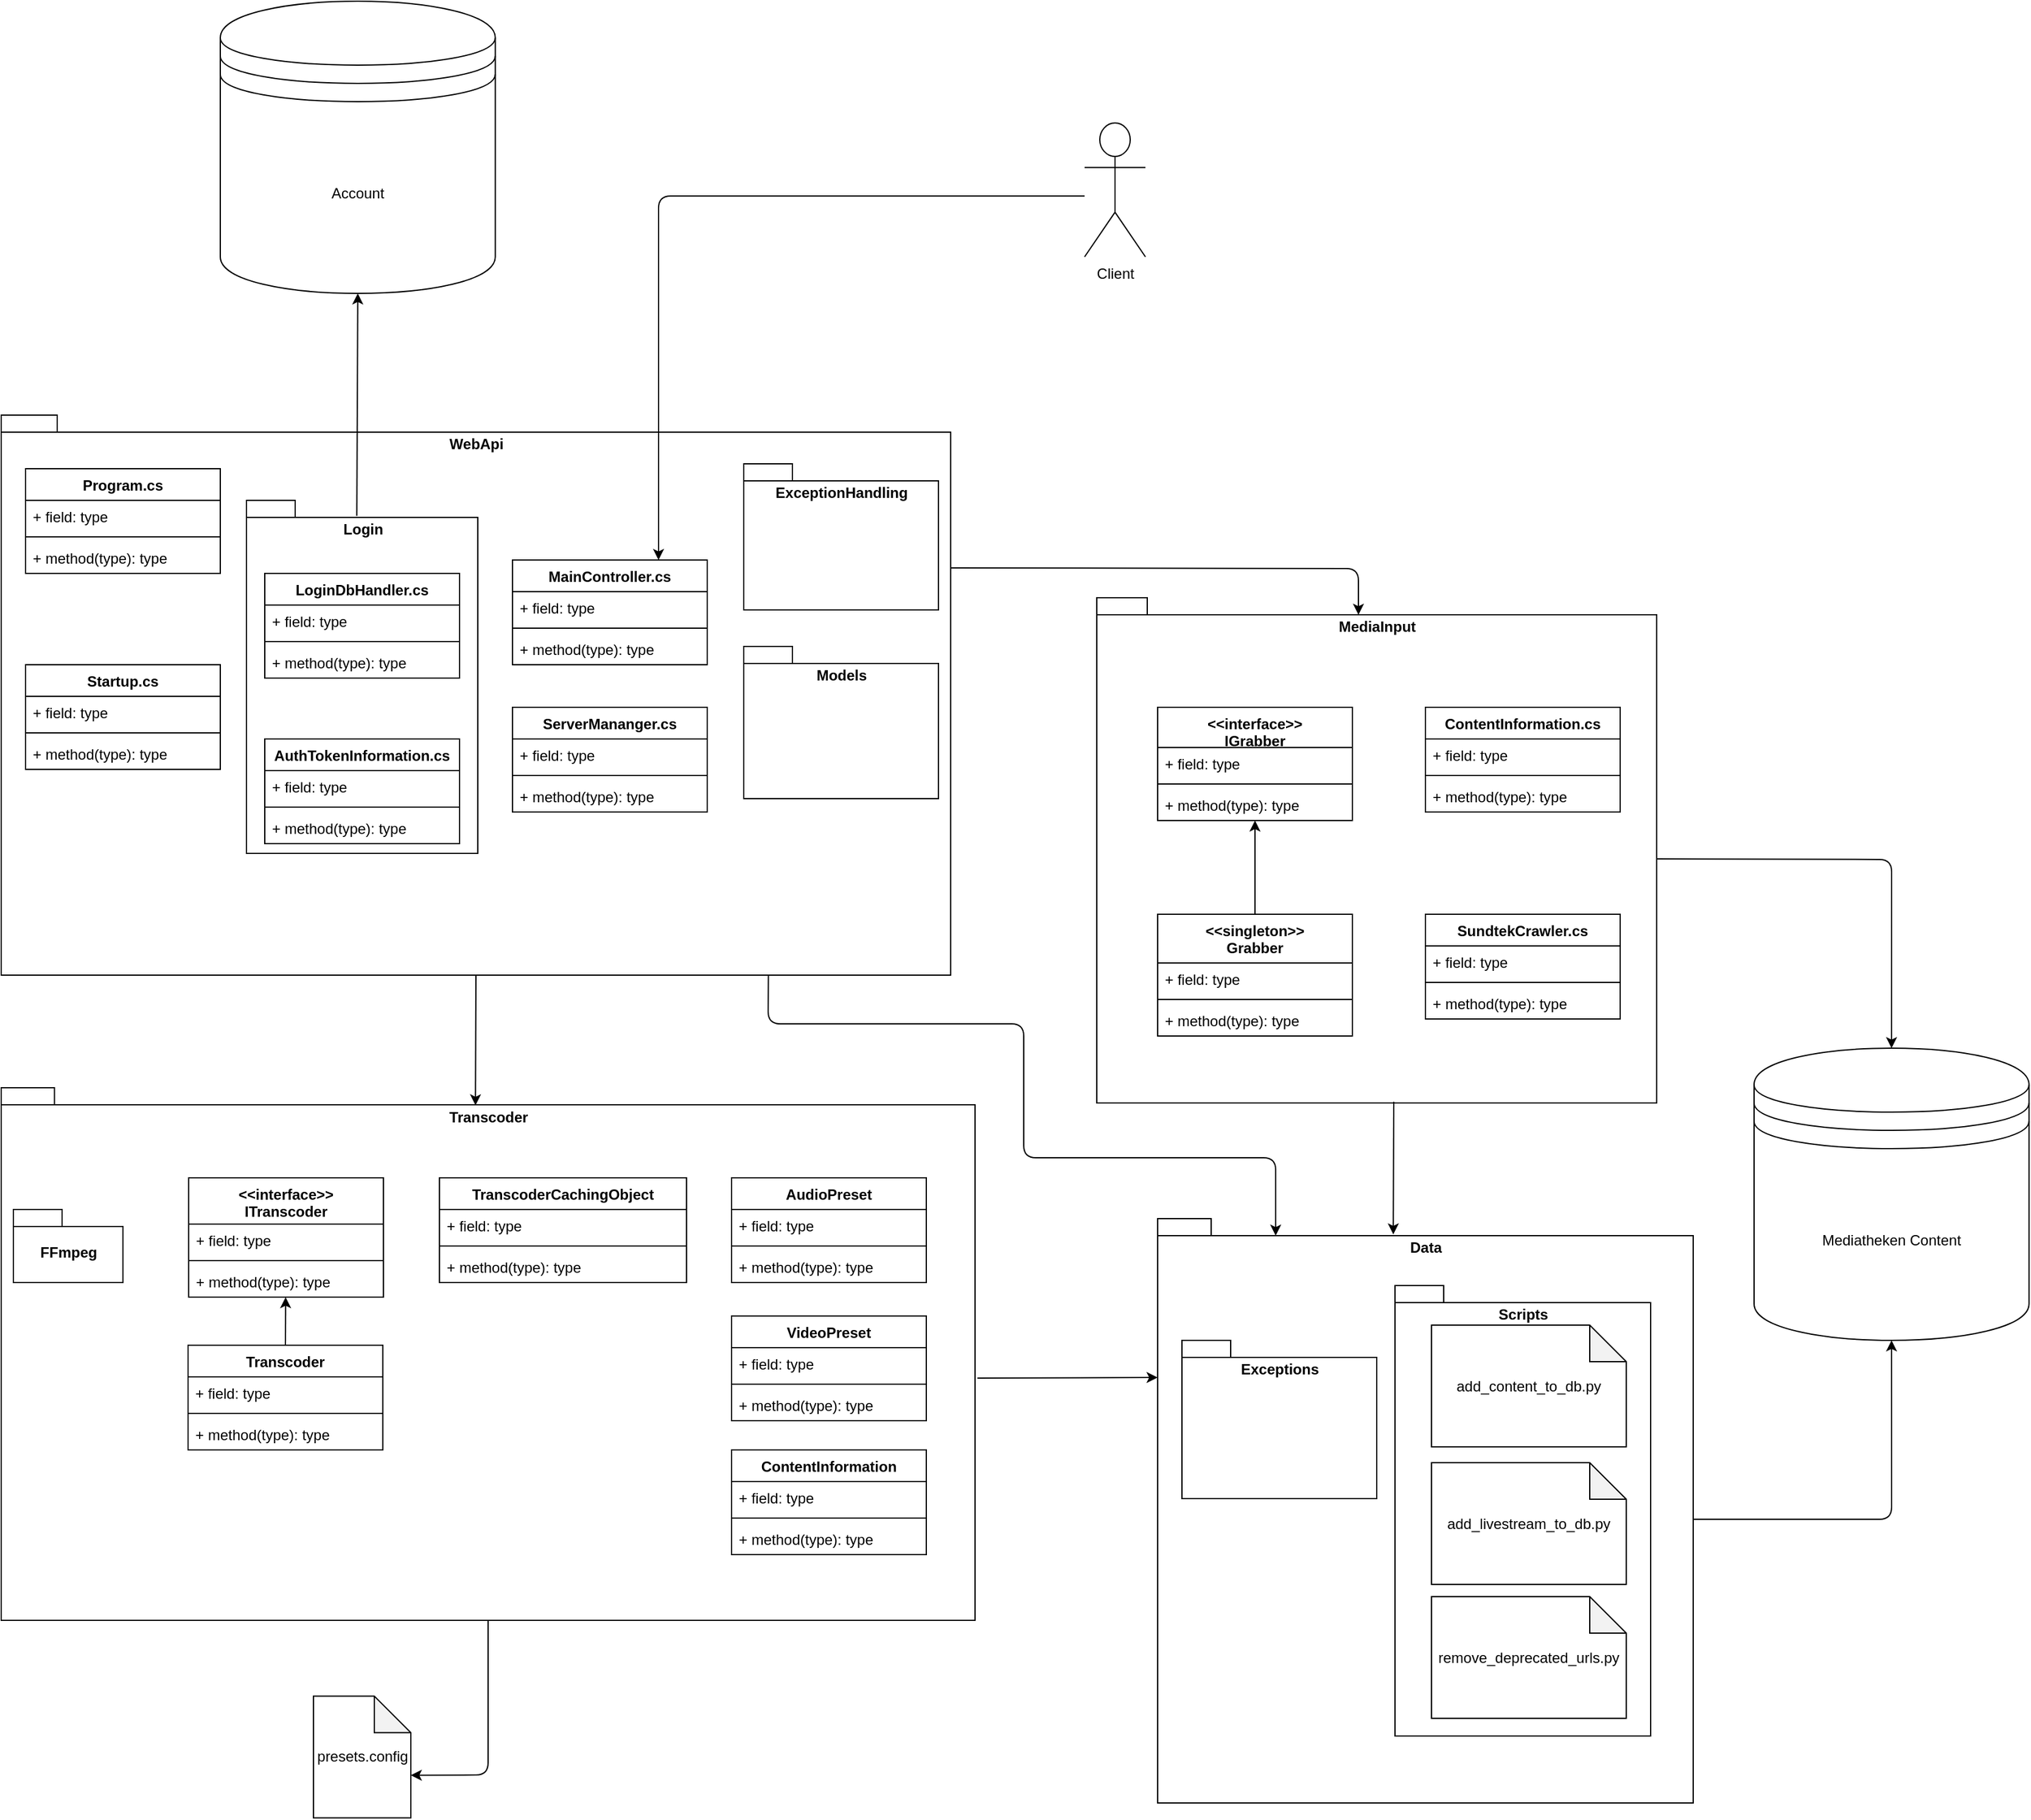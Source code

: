 <mxfile version="13.0.6" type="device"><diagram name="Page-1" id="b5b7bab2-c9e2-2cf4-8b2a-24fd1a2a6d21"><mxGraphModel dx="2370" dy="3526" grid="1" gridSize="10" guides="1" tooltips="1" connect="1" arrows="1" fold="1" page="1" pageScale="1" pageWidth="827" pageHeight="1169" background="#ffffff" math="0" shadow="0"><root><mxCell id="0"/><mxCell id="1" parent="0"/><mxCell id="Hicv4urQQX3qn9e3NL7k-65" value="" style="endArrow=classic;html=1;entryX=0;entryY=0;entryDx=215;entryDy=14;entryPerimeter=0;exitX=0;exitY=0;exitDx=780;exitDy=125.5;exitPerimeter=0;targetPerimeterSpacing=0;endFill=1;" parent="1" source="Hicv4urQQX3qn9e3NL7k-2" target="Hicv4urQQX3qn9e3NL7k-1" edge="1"><mxGeometry width="50" height="50" relative="1" as="geometry"><mxPoint x="580" y="-350" as="sourcePoint"/><mxPoint x="1220" y="-550" as="targetPoint"/><Array as="points"><mxPoint x="1215" y="-724"/></Array></mxGeometry></mxCell><mxCell id="jn7UwbHRHGk1uHxZpsAY-25" value="Data" style="shape=folder;fontStyle=1;spacingTop=10;tabWidth=40;tabHeight=14;tabPosition=left;html=1;verticalAlign=top;" parent="1" vertex="1"><mxGeometry x="1050" y="-190" width="440" height="480" as="geometry"/></mxCell><mxCell id="RDvKEV8XYJhebpMz5UqM-1" value="Scripts" style="shape=folder;fontStyle=1;spacingTop=10;tabWidth=40;tabHeight=14;tabPosition=left;html=1;horizontal=1;verticalAlign=top;" parent="1" vertex="1"><mxGeometry x="1245" y="-135" width="210" height="370" as="geometry"/></mxCell><mxCell id="Hicv4urQQX3qn9e3NL7k-1" value="MediaInput" style="shape=folder;fontStyle=1;spacingTop=10;tabWidth=40;tabHeight=14;tabPosition=left;html=1;horizontal=1;verticalAlign=top;" parent="1" vertex="1"><mxGeometry x="1000" y="-700" width="460" height="415" as="geometry"/></mxCell><mxCell id="Hicv4urQQX3qn9e3NL7k-2" value="WebApi" style="shape=folder;fontStyle=1;spacingTop=10;tabWidth=40;tabHeight=14;tabPosition=left;html=1;verticalAlign=top;" parent="1" vertex="1"><mxGeometry x="100" y="-850" width="780" height="460" as="geometry"/></mxCell><mxCell id="Hicv4urQQX3qn9e3NL7k-18" value="Mediatheken Content" style="shape=datastore;whiteSpace=wrap;html=1;" parent="1" vertex="1"><mxGeometry x="1540" y="-330" width="225.88" height="240" as="geometry"/></mxCell><mxCell id="Hicv4urQQX3qn9e3NL7k-23" value="" style="endArrow=classic;html=1;entryX=0.5;entryY=0;entryDx=0;entryDy=0;exitX=0;exitY=0;exitDx=460;exitDy=214.5;exitPerimeter=0;endFill=1;" parent="1" source="Hicv4urQQX3qn9e3NL7k-1" target="Hicv4urQQX3qn9e3NL7k-18" edge="1"><mxGeometry width="50" height="50" relative="1" as="geometry"><mxPoint x="773.04" y="-39.51" as="sourcePoint"/><mxPoint x="1230" y="167.5" as="targetPoint"/><Array as="points"><mxPoint x="1653" y="-485"/></Array></mxGeometry></mxCell><mxCell id="Hicv4urQQX3qn9e3NL7k-42" value="Transcoder" style="shape=folder;fontStyle=1;spacingTop=10;tabWidth=40;tabHeight=14;tabPosition=left;html=1;verticalAlign=top;" parent="1" vertex="1"><mxGeometry x="100" y="-297.5" width="800" height="437.5" as="geometry"/></mxCell><mxCell id="Hicv4urQQX3qn9e3NL7k-45" value="FFmpeg" style="shape=folder;fontStyle=1;spacingTop=10;tabWidth=40;tabHeight=14;tabPosition=left;html=1;" parent="1" vertex="1"><mxGeometry x="110" y="-197.5" width="90" height="60" as="geometry"/></mxCell><mxCell id="jn7UwbHRHGk1uHxZpsAY-27" value="" style="endArrow=classic;html=1;entryX=0;entryY=0;entryDx=0;entryDy=130.5;entryPerimeter=0;" parent="1" target="jn7UwbHRHGk1uHxZpsAY-25" edge="1"><mxGeometry width="50" height="50" relative="1" as="geometry"><mxPoint x="902" y="-59" as="sourcePoint"/><mxPoint x="900" y="368" as="targetPoint"/><Array as="points"/></mxGeometry></mxCell><mxCell id="jn7UwbHRHGk1uHxZpsAY-28" value="presets.config" style="shape=note;whiteSpace=wrap;html=1;backgroundOutline=1;darkOpacity=0.05;" parent="1" vertex="1"><mxGeometry x="356.5" y="202.25" width="80" height="100" as="geometry"/></mxCell><mxCell id="jn7UwbHRHGk1uHxZpsAY-29" value="" style="endArrow=classic;html=1;entryX=0;entryY=0;entryDx=80;entryDy=65;entryPerimeter=0;exitX=0.5;exitY=1;exitDx=0;exitDy=0;exitPerimeter=0;" parent="1" source="Hicv4urQQX3qn9e3NL7k-42" target="jn7UwbHRHGk1uHxZpsAY-28" edge="1"><mxGeometry width="50" height="50" relative="1" as="geometry"><mxPoint x="615.4" y="-10.0" as="sourcePoint"/><mxPoint x="586.5" y="-27.25" as="targetPoint"/><Array as="points"><mxPoint x="500" y="267"/></Array></mxGeometry></mxCell><mxCell id="jn7UwbHRHGk1uHxZpsAY-30" value="" style="endArrow=classic;html=1;entryX=0.44;entryY=0.027;entryDx=0;entryDy=0;entryPerimeter=0;" parent="1" target="jn7UwbHRHGk1uHxZpsAY-25" edge="1"><mxGeometry width="50" height="50" relative="1" as="geometry"><mxPoint x="1244" y="-286" as="sourcePoint"/><mxPoint x="1530" y="362" as="targetPoint"/><Array as="points"/></mxGeometry></mxCell><mxCell id="iLZ69dZ8WGDg01xogVAm-13" value="" style="endArrow=classic;html=1;exitX=0.5;exitY=0;exitDx=0;exitDy=0;" parent="1" source="iLZ69dZ8WGDg01xogVAm-9" target="iLZ69dZ8WGDg01xogVAm-8" edge="1"><mxGeometry width="50" height="50" relative="1" as="geometry"><mxPoint x="1520" y="70.5" as="sourcePoint"/><mxPoint x="1070" y="-389.5" as="targetPoint"/></mxGeometry></mxCell><mxCell id="iLZ69dZ8WGDg01xogVAm-19" value="" style="endArrow=classic;html=1;entryX=0.498;entryY=1.002;entryDx=0;entryDy=0;entryPerimeter=0;exitX=0.5;exitY=0;exitDx=0;exitDy=0;" parent="1" source="jn7UwbHRHGk1uHxZpsAY-31" target="iLZ69dZ8WGDg01xogVAm-18" edge="1"><mxGeometry width="50" height="50" relative="1" as="geometry"><mxPoint x="335" y="-86" as="sourcePoint"/><mxPoint x="329.5" y="-133" as="targetPoint"/></mxGeometry></mxCell><mxCell id="RDvKEV8XYJhebpMz5UqM-3" value="" style="endArrow=none;html=1;entryX=0;entryY=0;entryDx=440;entryDy=247;exitX=0.5;exitY=1;exitDx=0;exitDy=0;entryPerimeter=0;endFill=0;startArrow=classic;startFill=1;" parent="1" source="Hicv4urQQX3qn9e3NL7k-18" target="jn7UwbHRHGk1uHxZpsAY-25" edge="1"><mxGeometry width="50" height="50" relative="1" as="geometry"><mxPoint x="1120" y="29" as="sourcePoint"/><mxPoint x="1305.0" y="-881" as="targetPoint"/><Array as="points"><mxPoint x="1653" y="57"/></Array></mxGeometry></mxCell><mxCell id="RDvKEV8XYJhebpMz5UqM-15" value="Account" style="shape=datastore;whiteSpace=wrap;html=1;" parent="1" vertex="1"><mxGeometry x="280" y="-1190" width="225.88" height="240" as="geometry"/></mxCell><mxCell id="RDvKEV8XYJhebpMz5UqM-16" value="Login&lt;br&gt;" style="shape=folder;fontStyle=1;spacingTop=10;tabWidth=40;tabHeight=14;tabPosition=left;html=1;horizontal=1;verticalAlign=top;" parent="1" vertex="1"><mxGeometry x="301.5" y="-780" width="190" height="290" as="geometry"/></mxCell><mxCell id="jn7UwbHRHGk1uHxZpsAY-35" value="Program.cs" style="swimlane;fontStyle=1;align=center;verticalAlign=top;childLayout=stackLayout;horizontal=1;startSize=26;horizontalStack=0;resizeParent=1;resizeParentMax=0;resizeLast=0;collapsible=1;marginBottom=0;" parent="1" vertex="1"><mxGeometry x="120" y="-806" width="160" height="86" as="geometry"/></mxCell><mxCell id="jn7UwbHRHGk1uHxZpsAY-36" value="+ field: type" style="text;strokeColor=none;fillColor=none;align=left;verticalAlign=top;spacingLeft=4;spacingRight=4;overflow=hidden;rotatable=0;points=[[0,0.5],[1,0.5]];portConstraint=eastwest;" parent="jn7UwbHRHGk1uHxZpsAY-35" vertex="1"><mxGeometry y="26" width="160" height="26" as="geometry"/></mxCell><mxCell id="jn7UwbHRHGk1uHxZpsAY-37" value="" style="line;strokeWidth=1;fillColor=none;align=left;verticalAlign=middle;spacingTop=-1;spacingLeft=3;spacingRight=3;rotatable=0;labelPosition=right;points=[];portConstraint=eastwest;" parent="jn7UwbHRHGk1uHxZpsAY-35" vertex="1"><mxGeometry y="52" width="160" height="8" as="geometry"/></mxCell><mxCell id="jn7UwbHRHGk1uHxZpsAY-38" value="+ method(type): type" style="text;strokeColor=none;fillColor=none;align=left;verticalAlign=top;spacingLeft=4;spacingRight=4;overflow=hidden;rotatable=0;points=[[0,0.5],[1,0.5]];portConstraint=eastwest;" parent="jn7UwbHRHGk1uHxZpsAY-35" vertex="1"><mxGeometry y="60" width="160" height="26" as="geometry"/></mxCell><mxCell id="RDvKEV8XYJhebpMz5UqM-33" value="add_content_to_db.py" style="shape=note;whiteSpace=wrap;html=1;backgroundOutline=1;darkOpacity=0.05;" parent="1" vertex="1"><mxGeometry x="1275" y="-102.5" width="160" height="100" as="geometry"/></mxCell><mxCell id="RDvKEV8XYJhebpMz5UqM-34" value="add_livestream_to_db.py" style="shape=note;whiteSpace=wrap;html=1;backgroundOutline=1;darkOpacity=0.05;" parent="1" vertex="1"><mxGeometry x="1275" y="10.5" width="160" height="100" as="geometry"/></mxCell><mxCell id="RDvKEV8XYJhebpMz5UqM-35" value="remove_deprecated_urls.py" style="shape=note;whiteSpace=wrap;html=1;backgroundOutline=1;darkOpacity=0.05;" parent="1" vertex="1"><mxGeometry x="1275" y="120.5" width="160" height="100" as="geometry"/></mxCell><mxCell id="RDvKEV8XYJhebpMz5UqM-36" value="ExceptionHandling" style="shape=folder;fontStyle=1;spacingTop=10;tabWidth=40;tabHeight=14;tabPosition=left;html=1;verticalAlign=top;" parent="1" vertex="1"><mxGeometry x="710" y="-810" width="160" height="120" as="geometry"/></mxCell><mxCell id="RDvKEV8XYJhebpMz5UqM-40" value="" style="endArrow=classic;html=1;exitX=0.477;exitY=0.044;exitDx=0;exitDy=0;exitPerimeter=0;entryX=0.5;entryY=1;entryDx=0;entryDy=0;" parent="1" target="RDvKEV8XYJhebpMz5UqM-15" edge="1" source="RDvKEV8XYJhebpMz5UqM-16"><mxGeometry width="50" height="50" relative="1" as="geometry"><mxPoint x="235.0" y="-1230" as="sourcePoint"/><mxPoint x="500" y="-1220" as="targetPoint"/><Array as="points"/></mxGeometry></mxCell><mxCell id="RDvKEV8XYJhebpMz5UqM-43" value="" style="endArrow=classic;html=1;exitX=0.808;exitY=1;exitDx=0;exitDy=0;exitPerimeter=0;" parent="1" source="Hicv4urQQX3qn9e3NL7k-2" edge="1"><mxGeometry width="50" height="50" relative="1" as="geometry"><mxPoint x="1009.24" y="-231.2" as="sourcePoint"/><mxPoint x="1147" y="-176" as="targetPoint"/><Array as="points"><mxPoint x="730" y="-350"/><mxPoint x="940" y="-350"/><mxPoint x="940" y="-240"/><mxPoint x="1147" y="-240"/></Array></mxGeometry></mxCell><mxCell id="RDvKEV8XYJhebpMz5UqM-44" value="Exceptions" style="shape=folder;fontStyle=1;spacingTop=10;tabWidth=40;tabHeight=14;tabPosition=left;html=1;verticalAlign=top;" parent="1" vertex="1"><mxGeometry x="1070" y="-90" width="160" height="130" as="geometry"/></mxCell><mxCell id="RDvKEV8XYJhebpMz5UqM-46" value="Models" style="shape=folder;fontStyle=1;spacingTop=10;tabWidth=40;tabHeight=14;tabPosition=left;html=1;verticalAlign=top;" parent="1" vertex="1"><mxGeometry x="710" y="-660" width="160" height="125" as="geometry"/></mxCell><mxCell id="RDvKEV8XYJhebpMz5UqM-51" value="ContentInformation" style="swimlane;fontStyle=1;align=center;verticalAlign=top;childLayout=stackLayout;horizontal=1;startSize=26;horizontalStack=0;resizeParent=1;resizeParentMax=0;resizeLast=0;collapsible=1;marginBottom=0;" parent="1" vertex="1"><mxGeometry x="700" width="160" height="86" as="geometry"/></mxCell><mxCell id="RDvKEV8XYJhebpMz5UqM-52" value="+ field: type" style="text;strokeColor=none;fillColor=none;align=left;verticalAlign=top;spacingLeft=4;spacingRight=4;overflow=hidden;rotatable=0;points=[[0,0.5],[1,0.5]];portConstraint=eastwest;" parent="RDvKEV8XYJhebpMz5UqM-51" vertex="1"><mxGeometry y="26" width="160" height="26" as="geometry"/></mxCell><mxCell id="RDvKEV8XYJhebpMz5UqM-53" value="" style="line;strokeWidth=1;fillColor=none;align=left;verticalAlign=middle;spacingTop=-1;spacingLeft=3;spacingRight=3;rotatable=0;labelPosition=right;points=[];portConstraint=eastwest;" parent="RDvKEV8XYJhebpMz5UqM-51" vertex="1"><mxGeometry y="52" width="160" height="8" as="geometry"/></mxCell><mxCell id="RDvKEV8XYJhebpMz5UqM-54" value="+ method(type): type" style="text;strokeColor=none;fillColor=none;align=left;verticalAlign=top;spacingLeft=4;spacingRight=4;overflow=hidden;rotatable=0;points=[[0,0.5],[1,0.5]];portConstraint=eastwest;" parent="RDvKEV8XYJhebpMz5UqM-51" vertex="1"><mxGeometry y="60" width="160" height="26" as="geometry"/></mxCell><mxCell id="RDvKEV8XYJhebpMz5UqM-69" value="Client" style="shape=umlActor;verticalLabelPosition=bottom;labelBackgroundColor=#ffffff;verticalAlign=top;html=1;outlineConnect=0;" parent="1" vertex="1"><mxGeometry x="990" y="-1090" width="50" height="110" as="geometry"/></mxCell><mxCell id="RDvKEV8XYJhebpMz5UqM-77" value="" style="endArrow=classic;html=1;entryX=0.75;entryY=0;entryDx=0;entryDy=0;" parent="1" target="Hicv4urQQX3qn9e3NL7k-38" edge="1"><mxGeometry width="50" height="50" relative="1" as="geometry"><mxPoint x="990" y="-1030" as="sourcePoint"/><mxPoint x="600" y="-910" as="targetPoint"/><Array as="points"><mxPoint x="640" y="-1030"/></Array></mxGeometry></mxCell><mxCell id="dcyw7gfWZfxosgRgophO-1" value="" style="endArrow=classic;html=1;exitX=0.5;exitY=1;exitDx=0;exitDy=0;exitPerimeter=0;entryX=0.487;entryY=0.033;entryDx=0;entryDy=0;entryPerimeter=0;" edge="1" parent="1" source="Hicv4urQQX3qn9e3NL7k-2" target="Hicv4urQQX3qn9e3NL7k-42"><mxGeometry width="50" height="50" relative="1" as="geometry"><mxPoint x="570" y="-280" as="sourcePoint"/><mxPoint x="490" y="-285" as="targetPoint"/></mxGeometry></mxCell><mxCell id="RDvKEV8XYJhebpMz5UqM-26" value="Startup.cs" style="swimlane;fontStyle=1;align=center;verticalAlign=top;childLayout=stackLayout;horizontal=1;startSize=26;horizontalStack=0;resizeParent=1;resizeParentMax=0;resizeLast=0;collapsible=1;marginBottom=0;" parent="1" vertex="1"><mxGeometry x="120" y="-645" width="160" height="86" as="geometry"/></mxCell><mxCell id="RDvKEV8XYJhebpMz5UqM-27" value="+ field: type" style="text;strokeColor=none;fillColor=none;align=left;verticalAlign=top;spacingLeft=4;spacingRight=4;overflow=hidden;rotatable=0;points=[[0,0.5],[1,0.5]];portConstraint=eastwest;" parent="RDvKEV8XYJhebpMz5UqM-26" vertex="1"><mxGeometry y="26" width="160" height="26" as="geometry"/></mxCell><mxCell id="RDvKEV8XYJhebpMz5UqM-28" value="" style="line;strokeWidth=1;fillColor=none;align=left;verticalAlign=middle;spacingTop=-1;spacingLeft=3;spacingRight=3;rotatable=0;labelPosition=right;points=[];portConstraint=eastwest;" parent="RDvKEV8XYJhebpMz5UqM-26" vertex="1"><mxGeometry y="52" width="160" height="8" as="geometry"/></mxCell><mxCell id="RDvKEV8XYJhebpMz5UqM-29" value="+ method(type): type" style="text;strokeColor=none;fillColor=none;align=left;verticalAlign=top;spacingLeft=4;spacingRight=4;overflow=hidden;rotatable=0;points=[[0,0.5],[1,0.5]];portConstraint=eastwest;" parent="RDvKEV8XYJhebpMz5UqM-26" vertex="1"><mxGeometry y="60" width="160" height="26" as="geometry"/></mxCell><mxCell id="Hicv4urQQX3qn9e3NL7k-46" value="TranscoderCachingObject" style="swimlane;fontStyle=1;align=center;verticalAlign=top;childLayout=stackLayout;horizontal=1;startSize=26;horizontalStack=0;resizeParent=1;resizeParentMax=0;resizeLast=0;collapsible=1;marginBottom=0;" parent="1" vertex="1"><mxGeometry x="460" y="-223.5" width="203" height="86" as="geometry"/></mxCell><mxCell id="Hicv4urQQX3qn9e3NL7k-47" value="+ field: type" style="text;strokeColor=none;fillColor=none;align=left;verticalAlign=top;spacingLeft=4;spacingRight=4;overflow=hidden;rotatable=0;points=[[0,0.5],[1,0.5]];portConstraint=eastwest;" parent="Hicv4urQQX3qn9e3NL7k-46" vertex="1"><mxGeometry y="26" width="203" height="26" as="geometry"/></mxCell><mxCell id="Hicv4urQQX3qn9e3NL7k-48" value="" style="line;strokeWidth=1;fillColor=none;align=left;verticalAlign=middle;spacingTop=-1;spacingLeft=3;spacingRight=3;rotatable=0;labelPosition=right;points=[];portConstraint=eastwest;" parent="Hicv4urQQX3qn9e3NL7k-46" vertex="1"><mxGeometry y="52" width="203" height="8" as="geometry"/></mxCell><mxCell id="Hicv4urQQX3qn9e3NL7k-49" value="+ method(type): type" style="text;strokeColor=none;fillColor=none;align=left;verticalAlign=top;spacingLeft=4;spacingRight=4;overflow=hidden;rotatable=0;points=[[0,0.5],[1,0.5]];portConstraint=eastwest;" parent="Hicv4urQQX3qn9e3NL7k-46" vertex="1"><mxGeometry y="60" width="203" height="26" as="geometry"/></mxCell><mxCell id="iLZ69dZ8WGDg01xogVAm-15" value="&lt;&lt;interface&gt;&gt;&#10;ITranscoder" style="swimlane;fontStyle=1;align=center;verticalAlign=top;childLayout=stackLayout;horizontal=1;startSize=38;horizontalStack=0;resizeParent=1;resizeParentMax=0;resizeLast=0;collapsible=1;marginBottom=0;" parent="1" vertex="1"><mxGeometry x="254" y="-223.5" width="160" height="98" as="geometry"/></mxCell><mxCell id="iLZ69dZ8WGDg01xogVAm-16" value="+ field: type" style="text;strokeColor=none;fillColor=none;align=left;verticalAlign=top;spacingLeft=4;spacingRight=4;overflow=hidden;rotatable=0;points=[[0,0.5],[1,0.5]];portConstraint=eastwest;" parent="iLZ69dZ8WGDg01xogVAm-15" vertex="1"><mxGeometry y="38" width="160" height="26" as="geometry"/></mxCell><mxCell id="iLZ69dZ8WGDg01xogVAm-17" value="" style="line;strokeWidth=1;fillColor=none;align=left;verticalAlign=middle;spacingTop=-1;spacingLeft=3;spacingRight=3;rotatable=0;labelPosition=right;points=[];portConstraint=eastwest;" parent="iLZ69dZ8WGDg01xogVAm-15" vertex="1"><mxGeometry y="64" width="160" height="8" as="geometry"/></mxCell><mxCell id="iLZ69dZ8WGDg01xogVAm-18" value="+ method(type): type" style="text;strokeColor=none;fillColor=none;align=left;verticalAlign=top;spacingLeft=4;spacingRight=4;overflow=hidden;rotatable=0;points=[[0,0.5],[1,0.5]];portConstraint=eastwest;" parent="iLZ69dZ8WGDg01xogVAm-15" vertex="1"><mxGeometry y="72" width="160" height="26" as="geometry"/></mxCell><mxCell id="RDvKEV8XYJhebpMz5UqM-55" value="AudioPreset" style="swimlane;fontStyle=1;align=center;verticalAlign=top;childLayout=stackLayout;horizontal=1;startSize=26;horizontalStack=0;resizeParent=1;resizeParentMax=0;resizeLast=0;collapsible=1;marginBottom=0;" parent="1" vertex="1"><mxGeometry x="700" y="-223.5" width="160" height="86" as="geometry"/></mxCell><mxCell id="RDvKEV8XYJhebpMz5UqM-56" value="+ field: type" style="text;strokeColor=none;fillColor=none;align=left;verticalAlign=top;spacingLeft=4;spacingRight=4;overflow=hidden;rotatable=0;points=[[0,0.5],[1,0.5]];portConstraint=eastwest;" parent="RDvKEV8XYJhebpMz5UqM-55" vertex="1"><mxGeometry y="26" width="160" height="26" as="geometry"/></mxCell><mxCell id="RDvKEV8XYJhebpMz5UqM-57" value="" style="line;strokeWidth=1;fillColor=none;align=left;verticalAlign=middle;spacingTop=-1;spacingLeft=3;spacingRight=3;rotatable=0;labelPosition=right;points=[];portConstraint=eastwest;" parent="RDvKEV8XYJhebpMz5UqM-55" vertex="1"><mxGeometry y="52" width="160" height="8" as="geometry"/></mxCell><mxCell id="RDvKEV8XYJhebpMz5UqM-58" value="+ method(type): type" style="text;strokeColor=none;fillColor=none;align=left;verticalAlign=top;spacingLeft=4;spacingRight=4;overflow=hidden;rotatable=0;points=[[0,0.5],[1,0.5]];portConstraint=eastwest;" parent="RDvKEV8XYJhebpMz5UqM-55" vertex="1"><mxGeometry y="60" width="160" height="26" as="geometry"/></mxCell><mxCell id="RDvKEV8XYJhebpMz5UqM-47" value="VideoPreset" style="swimlane;fontStyle=1;align=center;verticalAlign=top;childLayout=stackLayout;horizontal=1;startSize=26;horizontalStack=0;resizeParent=1;resizeParentMax=0;resizeLast=0;collapsible=1;marginBottom=0;" parent="1" vertex="1"><mxGeometry x="700" y="-110" width="160" height="86" as="geometry"/></mxCell><mxCell id="RDvKEV8XYJhebpMz5UqM-48" value="+ field: type" style="text;strokeColor=none;fillColor=none;align=left;verticalAlign=top;spacingLeft=4;spacingRight=4;overflow=hidden;rotatable=0;points=[[0,0.5],[1,0.5]];portConstraint=eastwest;" parent="RDvKEV8XYJhebpMz5UqM-47" vertex="1"><mxGeometry y="26" width="160" height="26" as="geometry"/></mxCell><mxCell id="RDvKEV8XYJhebpMz5UqM-49" value="" style="line;strokeWidth=1;fillColor=none;align=left;verticalAlign=middle;spacingTop=-1;spacingLeft=3;spacingRight=3;rotatable=0;labelPosition=right;points=[];portConstraint=eastwest;" parent="RDvKEV8XYJhebpMz5UqM-47" vertex="1"><mxGeometry y="52" width="160" height="8" as="geometry"/></mxCell><mxCell id="RDvKEV8XYJhebpMz5UqM-50" value="+ method(type): type" style="text;strokeColor=none;fillColor=none;align=left;verticalAlign=top;spacingLeft=4;spacingRight=4;overflow=hidden;rotatable=0;points=[[0,0.5],[1,0.5]];portConstraint=eastwest;" parent="RDvKEV8XYJhebpMz5UqM-47" vertex="1"><mxGeometry y="60" width="160" height="26" as="geometry"/></mxCell><mxCell id="jn7UwbHRHGk1uHxZpsAY-31" value="Transcoder" style="swimlane;fontStyle=1;align=center;verticalAlign=top;childLayout=stackLayout;horizontal=1;startSize=26;horizontalStack=0;resizeParent=1;resizeParentMax=0;resizeLast=0;collapsible=1;marginBottom=0;" parent="1" vertex="1"><mxGeometry x="253.5" y="-86" width="160" height="86" as="geometry"/></mxCell><mxCell id="jn7UwbHRHGk1uHxZpsAY-32" value="+ field: type" style="text;strokeColor=none;fillColor=none;align=left;verticalAlign=top;spacingLeft=4;spacingRight=4;overflow=hidden;rotatable=0;points=[[0,0.5],[1,0.5]];portConstraint=eastwest;" parent="jn7UwbHRHGk1uHxZpsAY-31" vertex="1"><mxGeometry y="26" width="160" height="26" as="geometry"/></mxCell><mxCell id="jn7UwbHRHGk1uHxZpsAY-33" value="" style="line;strokeWidth=1;fillColor=none;align=left;verticalAlign=middle;spacingTop=-1;spacingLeft=3;spacingRight=3;rotatable=0;labelPosition=right;points=[];portConstraint=eastwest;" parent="jn7UwbHRHGk1uHxZpsAY-31" vertex="1"><mxGeometry y="52" width="160" height="8" as="geometry"/></mxCell><mxCell id="jn7UwbHRHGk1uHxZpsAY-34" value="+ method(type): type" style="text;strokeColor=none;fillColor=none;align=left;verticalAlign=top;spacingLeft=4;spacingRight=4;overflow=hidden;rotatable=0;points=[[0,0.5],[1,0.5]];portConstraint=eastwest;" parent="jn7UwbHRHGk1uHxZpsAY-31" vertex="1"><mxGeometry y="60" width="160" height="26" as="geometry"/></mxCell><mxCell id="RDvKEV8XYJhebpMz5UqM-21" value="AuthTokenInformation.cs" style="swimlane;fontStyle=1;align=center;verticalAlign=top;childLayout=stackLayout;horizontal=1;startSize=26;horizontalStack=0;resizeParent=1;resizeParentMax=0;resizeLast=0;collapsible=1;marginBottom=0;" parent="1" vertex="1"><mxGeometry x="316.5" y="-584" width="160" height="86" as="geometry"/></mxCell><mxCell id="RDvKEV8XYJhebpMz5UqM-22" value="+ field: type" style="text;strokeColor=none;fillColor=none;align=left;verticalAlign=top;spacingLeft=4;spacingRight=4;overflow=hidden;rotatable=0;points=[[0,0.5],[1,0.5]];portConstraint=eastwest;" parent="RDvKEV8XYJhebpMz5UqM-21" vertex="1"><mxGeometry y="26" width="160" height="26" as="geometry"/></mxCell><mxCell id="RDvKEV8XYJhebpMz5UqM-23" value="" style="line;strokeWidth=1;fillColor=none;align=left;verticalAlign=middle;spacingTop=-1;spacingLeft=3;spacingRight=3;rotatable=0;labelPosition=right;points=[];portConstraint=eastwest;" parent="RDvKEV8XYJhebpMz5UqM-21" vertex="1"><mxGeometry y="52" width="160" height="8" as="geometry"/></mxCell><mxCell id="RDvKEV8XYJhebpMz5UqM-24" value="+ method(type): type" style="text;strokeColor=none;fillColor=none;align=left;verticalAlign=top;spacingLeft=4;spacingRight=4;overflow=hidden;rotatable=0;points=[[0,0.5],[1,0.5]];portConstraint=eastwest;" parent="RDvKEV8XYJhebpMz5UqM-21" vertex="1"><mxGeometry y="60" width="160" height="26" as="geometry"/></mxCell><mxCell id="RDvKEV8XYJhebpMz5UqM-17" value="LoginDbHandler.cs" style="swimlane;fontStyle=1;align=center;verticalAlign=top;childLayout=stackLayout;horizontal=1;startSize=26;horizontalStack=0;resizeParent=1;resizeParentMax=0;resizeLast=0;collapsible=1;marginBottom=0;" parent="1" vertex="1"><mxGeometry x="316.5" y="-720" width="160" height="86" as="geometry"/></mxCell><mxCell id="RDvKEV8XYJhebpMz5UqM-18" value="+ field: type" style="text;strokeColor=none;fillColor=none;align=left;verticalAlign=top;spacingLeft=4;spacingRight=4;overflow=hidden;rotatable=0;points=[[0,0.5],[1,0.5]];portConstraint=eastwest;" parent="RDvKEV8XYJhebpMz5UqM-17" vertex="1"><mxGeometry y="26" width="160" height="26" as="geometry"/></mxCell><mxCell id="RDvKEV8XYJhebpMz5UqM-19" value="" style="line;strokeWidth=1;fillColor=none;align=left;verticalAlign=middle;spacingTop=-1;spacingLeft=3;spacingRight=3;rotatable=0;labelPosition=right;points=[];portConstraint=eastwest;" parent="RDvKEV8XYJhebpMz5UqM-17" vertex="1"><mxGeometry y="52" width="160" height="8" as="geometry"/></mxCell><mxCell id="RDvKEV8XYJhebpMz5UqM-20" value="+ method(type): type" style="text;strokeColor=none;fillColor=none;align=left;verticalAlign=top;spacingLeft=4;spacingRight=4;overflow=hidden;rotatable=0;points=[[0,0.5],[1,0.5]];portConstraint=eastwest;" parent="RDvKEV8XYJhebpMz5UqM-17" vertex="1"><mxGeometry y="60" width="160" height="26" as="geometry"/></mxCell><mxCell id="Hicv4urQQX3qn9e3NL7k-38" value="MainController.cs" style="swimlane;fontStyle=1;align=center;verticalAlign=top;childLayout=stackLayout;horizontal=1;startSize=26;horizontalStack=0;resizeParent=1;resizeParentMax=0;resizeLast=0;collapsible=1;marginBottom=0;" parent="1" vertex="1"><mxGeometry x="520" y="-731" width="160" height="86" as="geometry"/></mxCell><mxCell id="Hicv4urQQX3qn9e3NL7k-39" value="+ field: type" style="text;strokeColor=none;fillColor=none;align=left;verticalAlign=top;spacingLeft=4;spacingRight=4;overflow=hidden;rotatable=0;points=[[0,0.5],[1,0.5]];portConstraint=eastwest;" parent="Hicv4urQQX3qn9e3NL7k-38" vertex="1"><mxGeometry y="26" width="160" height="26" as="geometry"/></mxCell><mxCell id="Hicv4urQQX3qn9e3NL7k-40" value="" style="line;strokeWidth=1;fillColor=none;align=left;verticalAlign=middle;spacingTop=-1;spacingLeft=3;spacingRight=3;rotatable=0;labelPosition=right;points=[];portConstraint=eastwest;" parent="Hicv4urQQX3qn9e3NL7k-38" vertex="1"><mxGeometry y="52" width="160" height="8" as="geometry"/></mxCell><mxCell id="Hicv4urQQX3qn9e3NL7k-41" value="+ method(type): type" style="text;strokeColor=none;fillColor=none;align=left;verticalAlign=top;spacingLeft=4;spacingRight=4;overflow=hidden;rotatable=0;points=[[0,0.5],[1,0.5]];portConstraint=eastwest;" parent="Hicv4urQQX3qn9e3NL7k-38" vertex="1"><mxGeometry y="60" width="160" height="26" as="geometry"/></mxCell><mxCell id="jn7UwbHRHGk1uHxZpsAY-1" value="ServerMananger.cs" style="swimlane;fontStyle=1;align=center;verticalAlign=top;childLayout=stackLayout;horizontal=1;startSize=26;horizontalStack=0;resizeParent=1;resizeParentMax=0;resizeLast=0;collapsible=1;marginBottom=0;" parent="1" vertex="1"><mxGeometry x="520" y="-610" width="160" height="86" as="geometry"/></mxCell><mxCell id="jn7UwbHRHGk1uHxZpsAY-2" value="+ field: type" style="text;strokeColor=none;fillColor=none;align=left;verticalAlign=top;spacingLeft=4;spacingRight=4;overflow=hidden;rotatable=0;points=[[0,0.5],[1,0.5]];portConstraint=eastwest;" parent="jn7UwbHRHGk1uHxZpsAY-1" vertex="1"><mxGeometry y="26" width="160" height="26" as="geometry"/></mxCell><mxCell id="jn7UwbHRHGk1uHxZpsAY-3" value="" style="line;strokeWidth=1;fillColor=none;align=left;verticalAlign=middle;spacingTop=-1;spacingLeft=3;spacingRight=3;rotatable=0;labelPosition=right;points=[];portConstraint=eastwest;" parent="jn7UwbHRHGk1uHxZpsAY-1" vertex="1"><mxGeometry y="52" width="160" height="8" as="geometry"/></mxCell><mxCell id="jn7UwbHRHGk1uHxZpsAY-4" value="+ method(type): type" style="text;strokeColor=none;fillColor=none;align=left;verticalAlign=top;spacingLeft=4;spacingRight=4;overflow=hidden;rotatable=0;points=[[0,0.5],[1,0.5]];portConstraint=eastwest;" parent="jn7UwbHRHGk1uHxZpsAY-1" vertex="1"><mxGeometry y="60" width="160" height="26" as="geometry"/></mxCell><mxCell id="iLZ69dZ8WGDg01xogVAm-9" value="&lt;&lt;singleton&gt;&gt;&#10;Grabber" style="swimlane;fontStyle=1;align=center;verticalAlign=top;childLayout=stackLayout;horizontal=1;startSize=40;horizontalStack=0;resizeParent=1;resizeParentMax=0;resizeLast=0;collapsible=1;marginBottom=0;" parent="1" vertex="1"><mxGeometry x="1050" y="-440" width="160" height="100" as="geometry"/></mxCell><mxCell id="iLZ69dZ8WGDg01xogVAm-10" value="+ field: type" style="text;strokeColor=none;fillColor=none;align=left;verticalAlign=top;spacingLeft=4;spacingRight=4;overflow=hidden;rotatable=0;points=[[0,0.5],[1,0.5]];portConstraint=eastwest;" parent="iLZ69dZ8WGDg01xogVAm-9" vertex="1"><mxGeometry y="40" width="160" height="26" as="geometry"/></mxCell><mxCell id="iLZ69dZ8WGDg01xogVAm-11" value="" style="line;strokeWidth=1;fillColor=none;align=left;verticalAlign=middle;spacingTop=-1;spacingLeft=3;spacingRight=3;rotatable=0;labelPosition=right;points=[];portConstraint=eastwest;" parent="iLZ69dZ8WGDg01xogVAm-9" vertex="1"><mxGeometry y="66" width="160" height="8" as="geometry"/></mxCell><mxCell id="iLZ69dZ8WGDg01xogVAm-12" value="+ method(type): type" style="text;strokeColor=none;fillColor=none;align=left;verticalAlign=top;spacingLeft=4;spacingRight=4;overflow=hidden;rotatable=0;points=[[0,0.5],[1,0.5]];portConstraint=eastwest;" parent="iLZ69dZ8WGDg01xogVAm-9" vertex="1"><mxGeometry y="74" width="160" height="26" as="geometry"/></mxCell><mxCell id="iLZ69dZ8WGDg01xogVAm-5" value="&lt;&lt;interface&gt;&gt;&#10;IGrabber" style="swimlane;fontStyle=1;align=center;verticalAlign=top;childLayout=stackLayout;horizontal=1;startSize=33;horizontalStack=0;resizeParent=1;resizeParentMax=0;resizeLast=0;collapsible=1;marginBottom=0;" parent="1" vertex="1"><mxGeometry x="1050" y="-610" width="160" height="93" as="geometry"/></mxCell><mxCell id="iLZ69dZ8WGDg01xogVAm-6" value="+ field: type" style="text;strokeColor=none;fillColor=none;align=left;verticalAlign=top;spacingLeft=4;spacingRight=4;overflow=hidden;rotatable=0;points=[[0,0.5],[1,0.5]];portConstraint=eastwest;" parent="iLZ69dZ8WGDg01xogVAm-5" vertex="1"><mxGeometry y="33" width="160" height="26" as="geometry"/></mxCell><mxCell id="iLZ69dZ8WGDg01xogVAm-7" value="" style="line;strokeWidth=1;fillColor=none;align=left;verticalAlign=middle;spacingTop=-1;spacingLeft=3;spacingRight=3;rotatable=0;labelPosition=right;points=[];portConstraint=eastwest;" parent="iLZ69dZ8WGDg01xogVAm-5" vertex="1"><mxGeometry y="59" width="160" height="8" as="geometry"/></mxCell><mxCell id="iLZ69dZ8WGDg01xogVAm-8" value="+ method(type): type" style="text;strokeColor=none;fillColor=none;align=left;verticalAlign=top;spacingLeft=4;spacingRight=4;overflow=hidden;rotatable=0;points=[[0,0.5],[1,0.5]];portConstraint=eastwest;" parent="iLZ69dZ8WGDg01xogVAm-5" vertex="1"><mxGeometry y="67" width="160" height="26" as="geometry"/></mxCell><mxCell id="jn7UwbHRHGk1uHxZpsAY-9" value="ContentInformation.cs" style="swimlane;fontStyle=1;align=center;verticalAlign=top;childLayout=stackLayout;horizontal=1;startSize=26;horizontalStack=0;resizeParent=1;resizeParentMax=0;resizeLast=0;collapsible=1;marginBottom=0;" parent="1" vertex="1"><mxGeometry x="1270" y="-610" width="160" height="86" as="geometry"/></mxCell><mxCell id="jn7UwbHRHGk1uHxZpsAY-10" value="+ field: type" style="text;strokeColor=none;fillColor=none;align=left;verticalAlign=top;spacingLeft=4;spacingRight=4;overflow=hidden;rotatable=0;points=[[0,0.5],[1,0.5]];portConstraint=eastwest;" parent="jn7UwbHRHGk1uHxZpsAY-9" vertex="1"><mxGeometry y="26" width="160" height="26" as="geometry"/></mxCell><mxCell id="jn7UwbHRHGk1uHxZpsAY-11" value="" style="line;strokeWidth=1;fillColor=none;align=left;verticalAlign=middle;spacingTop=-1;spacingLeft=3;spacingRight=3;rotatable=0;labelPosition=right;points=[];portConstraint=eastwest;" parent="jn7UwbHRHGk1uHxZpsAY-9" vertex="1"><mxGeometry y="52" width="160" height="8" as="geometry"/></mxCell><mxCell id="jn7UwbHRHGk1uHxZpsAY-12" value="+ method(type): type" style="text;strokeColor=none;fillColor=none;align=left;verticalAlign=top;spacingLeft=4;spacingRight=4;overflow=hidden;rotatable=0;points=[[0,0.5],[1,0.5]];portConstraint=eastwest;" parent="jn7UwbHRHGk1uHxZpsAY-9" vertex="1"><mxGeometry y="60" width="160" height="26" as="geometry"/></mxCell><mxCell id="RDvKEV8XYJhebpMz5UqM-63" value="SundtekCrawler.cs" style="swimlane;fontStyle=1;align=center;verticalAlign=top;childLayout=stackLayout;horizontal=1;startSize=26;horizontalStack=0;resizeParent=1;resizeParentMax=0;resizeLast=0;collapsible=1;marginBottom=0;" parent="1" vertex="1"><mxGeometry x="1270" y="-440" width="160" height="86" as="geometry"/></mxCell><mxCell id="RDvKEV8XYJhebpMz5UqM-64" value="+ field: type" style="text;strokeColor=none;fillColor=none;align=left;verticalAlign=top;spacingLeft=4;spacingRight=4;overflow=hidden;rotatable=0;points=[[0,0.5],[1,0.5]];portConstraint=eastwest;" parent="RDvKEV8XYJhebpMz5UqM-63" vertex="1"><mxGeometry y="26" width="160" height="26" as="geometry"/></mxCell><mxCell id="RDvKEV8XYJhebpMz5UqM-65" value="" style="line;strokeWidth=1;fillColor=none;align=left;verticalAlign=middle;spacingTop=-1;spacingLeft=3;spacingRight=3;rotatable=0;labelPosition=right;points=[];portConstraint=eastwest;" parent="RDvKEV8XYJhebpMz5UqM-63" vertex="1"><mxGeometry y="52" width="160" height="8" as="geometry"/></mxCell><mxCell id="RDvKEV8XYJhebpMz5UqM-66" value="+ method(type): type" style="text;strokeColor=none;fillColor=none;align=left;verticalAlign=top;spacingLeft=4;spacingRight=4;overflow=hidden;rotatable=0;points=[[0,0.5],[1,0.5]];portConstraint=eastwest;" parent="RDvKEV8XYJhebpMz5UqM-63" vertex="1"><mxGeometry y="60" width="160" height="26" as="geometry"/></mxCell></root></mxGraphModel></diagram></mxfile>